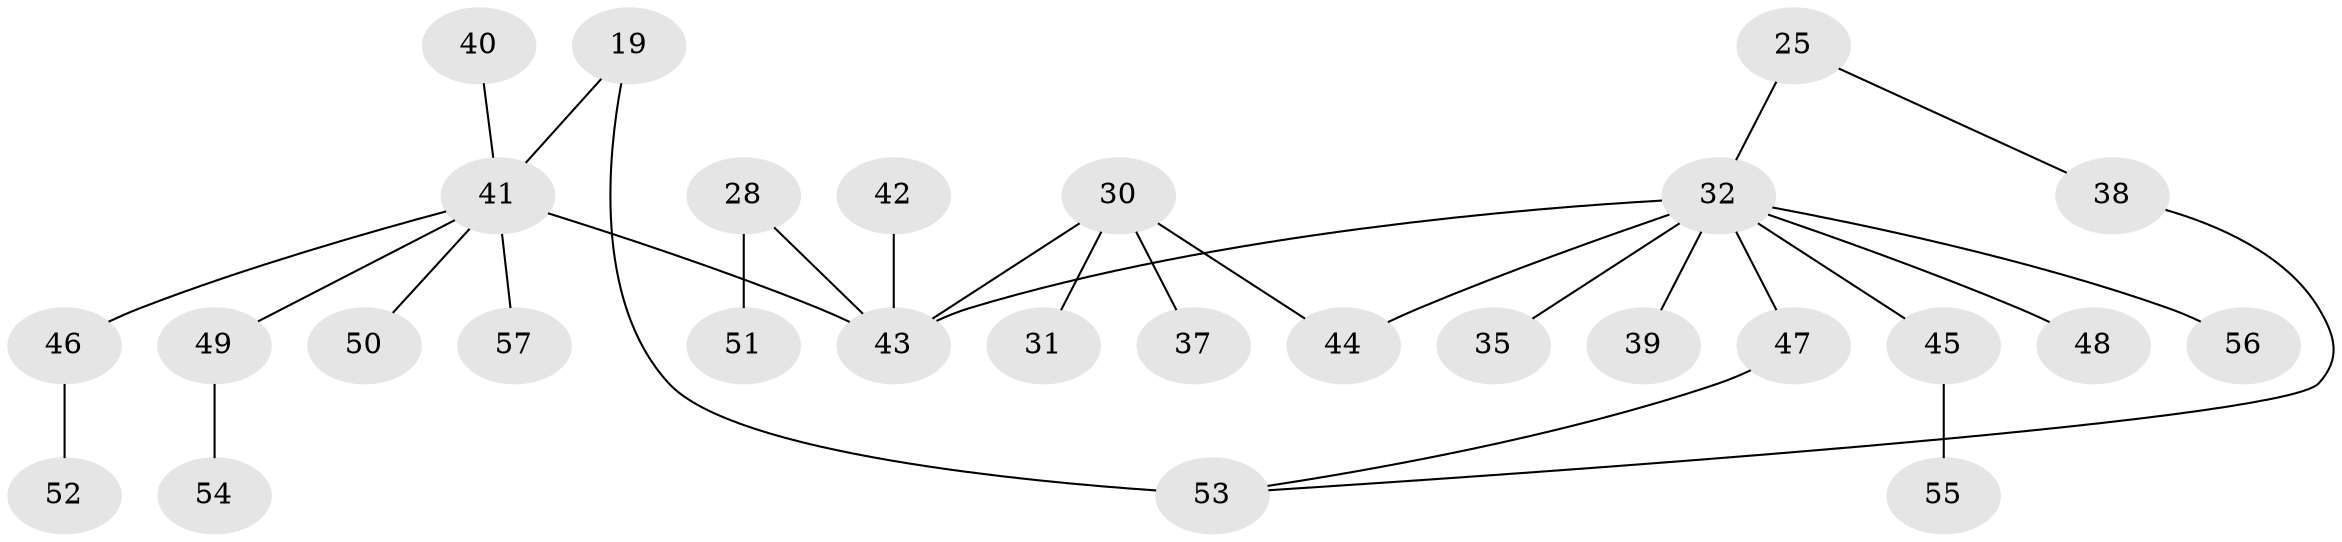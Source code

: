 // original degree distribution, {6: 0.017543859649122806, 2: 0.3333333333333333, 4: 0.12280701754385964, 1: 0.3333333333333333, 3: 0.17543859649122806, 5: 0.017543859649122806}
// Generated by graph-tools (version 1.1) at 2025/42/03/09/25 04:42:15]
// undirected, 28 vertices, 30 edges
graph export_dot {
graph [start="1"]
  node [color=gray90,style=filled];
  19 [super="+11"];
  25;
  28;
  30;
  31;
  32 [super="+20+15+12+26"];
  35 [super="+18"];
  37;
  38;
  39 [super="+23"];
  40;
  41 [super="+17+34+22+33"];
  42 [super="+29"];
  43 [super="+7+8+36"];
  44;
  45 [super="+21+27"];
  46 [super="+24"];
  47;
  48;
  49;
  50;
  51;
  52;
  53;
  54;
  55;
  56;
  57;
  19 -- 53 [weight=2];
  19 -- 41;
  25 -- 38;
  25 -- 32;
  28 -- 51;
  28 -- 43;
  30 -- 31;
  30 -- 37;
  30 -- 44;
  30 -- 43;
  32 -- 56;
  32 -- 44;
  32 -- 47;
  32 -- 43 [weight=2];
  32 -- 48;
  32 -- 45;
  32 -- 35;
  32 -- 39;
  38 -- 53;
  40 -- 41;
  41 -- 49;
  41 -- 43 [weight=2];
  41 -- 57;
  41 -- 46;
  41 -- 50;
  42 -- 43 [weight=2];
  45 -- 55;
  46 -- 52;
  47 -- 53;
  49 -- 54;
}
